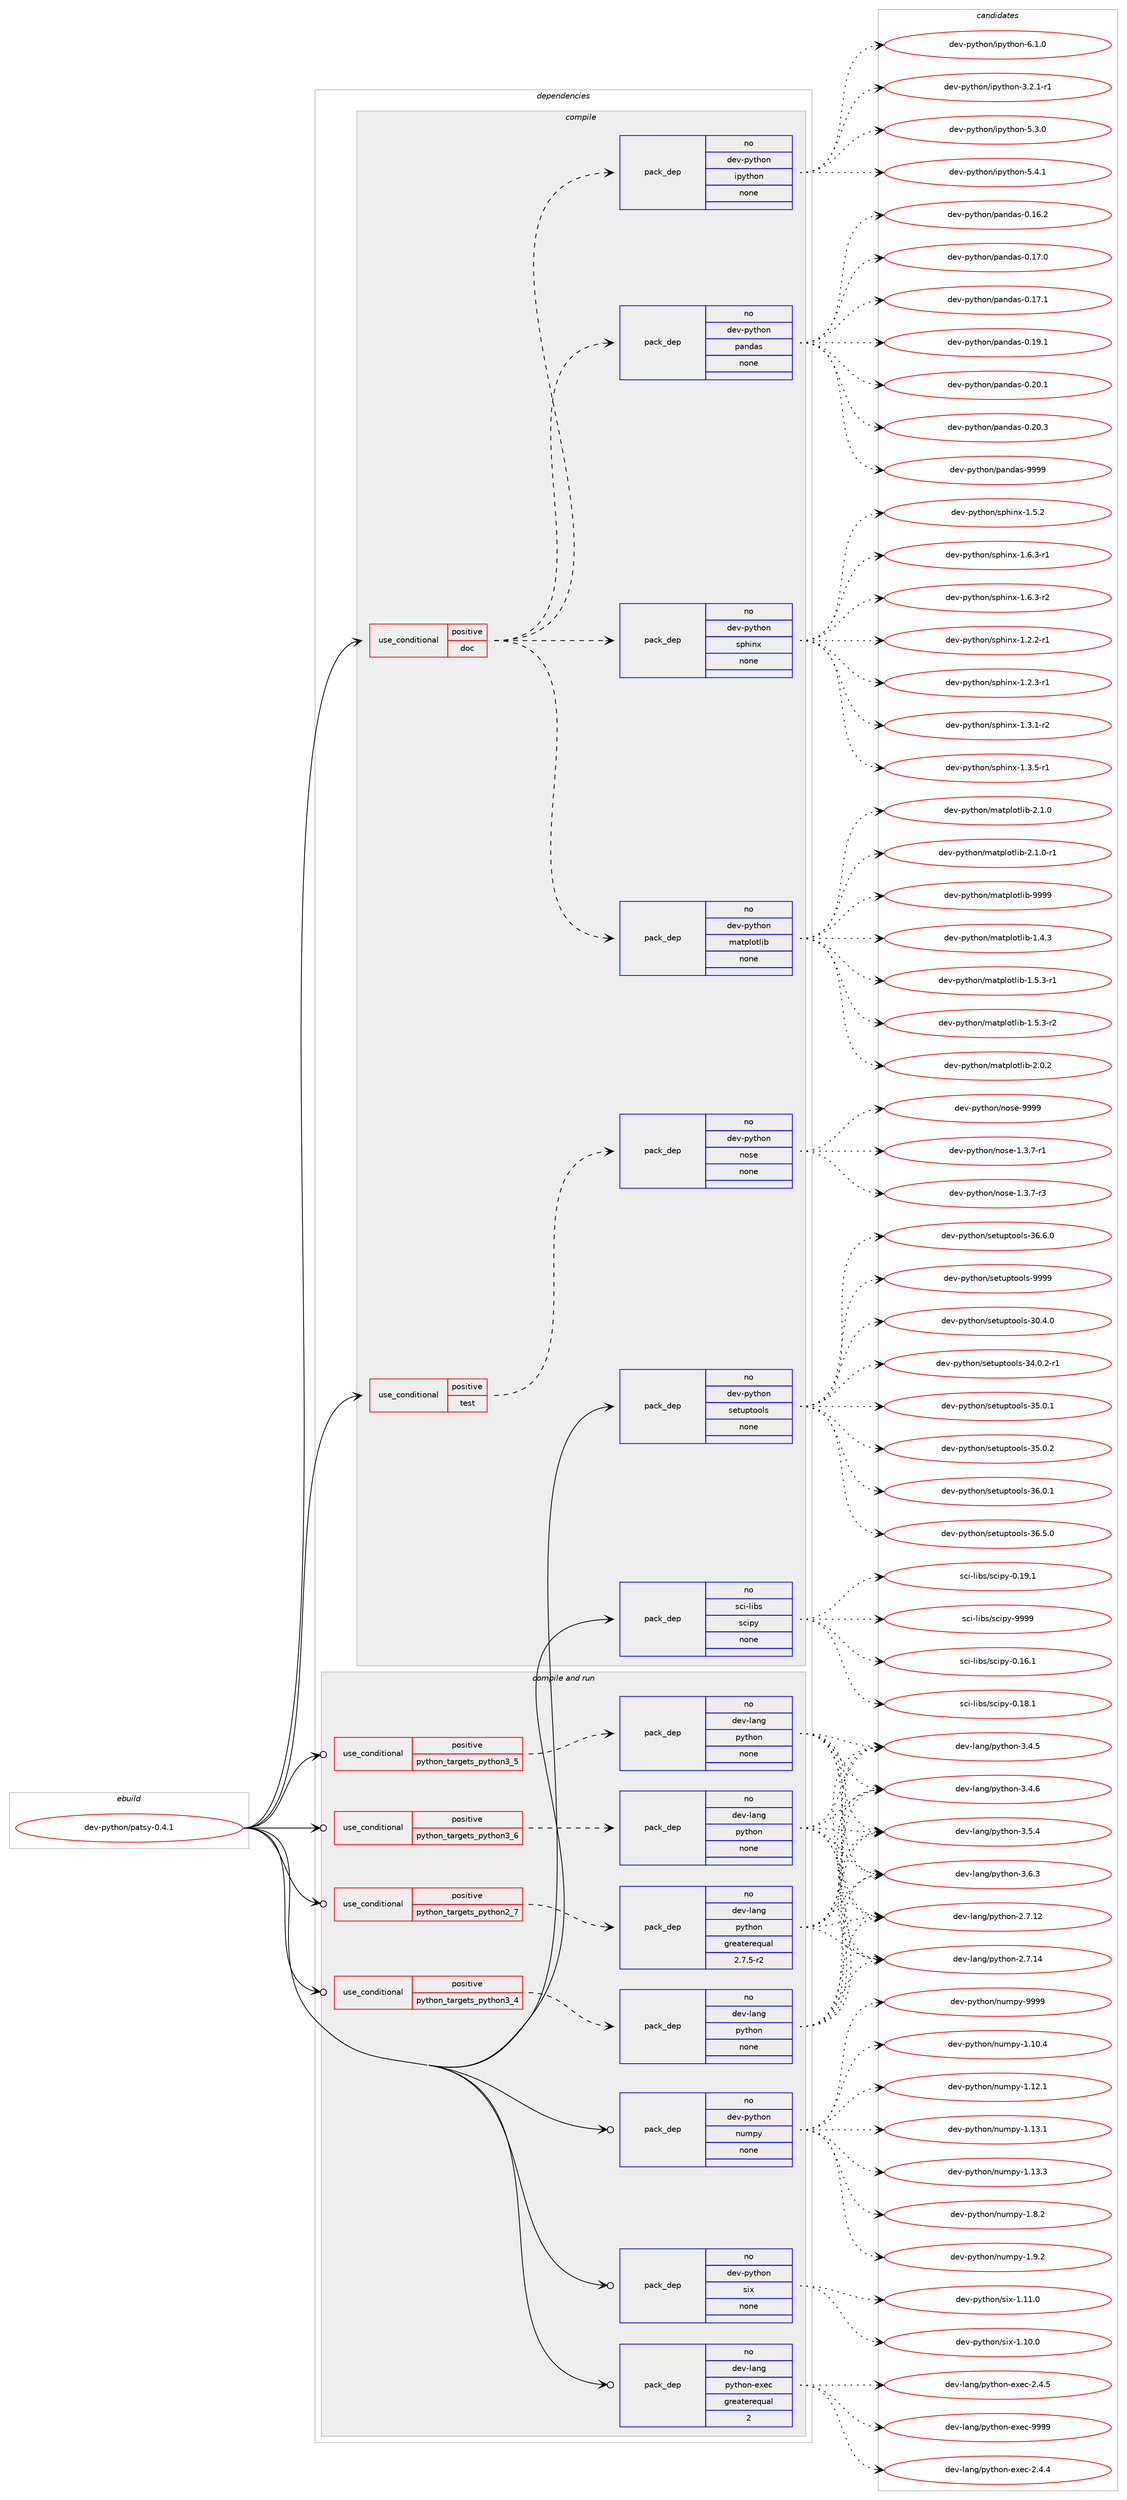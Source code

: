digraph prolog {

# *************
# Graph options
# *************

newrank=true;
concentrate=true;
compound=true;
graph [rankdir=LR,fontname=Helvetica,fontsize=10,ranksep=1.5];#, ranksep=2.5, nodesep=0.2];
edge  [arrowhead=vee];
node  [fontname=Helvetica,fontsize=10];

# **********
# The ebuild
# **********

subgraph cluster_leftcol {
color=gray;
rank=same;
label=<<i>ebuild</i>>;
id [label="dev-python/patsy-0.4.1", color=red, width=4, href="../dev-python/patsy-0.4.1.svg"];
}

# ****************
# The dependencies
# ****************

subgraph cluster_midcol {
color=gray;
label=<<i>dependencies</i>>;
subgraph cluster_compile {
fillcolor="#eeeeee";
style=filled;
label=<<i>compile</i>>;
subgraph cond37090 {
dependency172633 [label=<<TABLE BORDER="0" CELLBORDER="1" CELLSPACING="0" CELLPADDING="4"><TR><TD ROWSPAN="3" CELLPADDING="10">use_conditional</TD></TR><TR><TD>positive</TD></TR><TR><TD>doc</TD></TR></TABLE>>, shape=none, color=red];
subgraph pack131636 {
dependency172634 [label=<<TABLE BORDER="0" CELLBORDER="1" CELLSPACING="0" CELLPADDING="4" WIDTH="220"><TR><TD ROWSPAN="6" CELLPADDING="30">pack_dep</TD></TR><TR><TD WIDTH="110">no</TD></TR><TR><TD>dev-python</TD></TR><TR><TD>ipython</TD></TR><TR><TD>none</TD></TR><TR><TD></TD></TR></TABLE>>, shape=none, color=blue];
}
dependency172633:e -> dependency172634:w [weight=20,style="dashed",arrowhead="vee"];
subgraph pack131637 {
dependency172635 [label=<<TABLE BORDER="0" CELLBORDER="1" CELLSPACING="0" CELLPADDING="4" WIDTH="220"><TR><TD ROWSPAN="6" CELLPADDING="30">pack_dep</TD></TR><TR><TD WIDTH="110">no</TD></TR><TR><TD>dev-python</TD></TR><TR><TD>matplotlib</TD></TR><TR><TD>none</TD></TR><TR><TD></TD></TR></TABLE>>, shape=none, color=blue];
}
dependency172633:e -> dependency172635:w [weight=20,style="dashed",arrowhead="vee"];
subgraph pack131638 {
dependency172636 [label=<<TABLE BORDER="0" CELLBORDER="1" CELLSPACING="0" CELLPADDING="4" WIDTH="220"><TR><TD ROWSPAN="6" CELLPADDING="30">pack_dep</TD></TR><TR><TD WIDTH="110">no</TD></TR><TR><TD>dev-python</TD></TR><TR><TD>sphinx</TD></TR><TR><TD>none</TD></TR><TR><TD></TD></TR></TABLE>>, shape=none, color=blue];
}
dependency172633:e -> dependency172636:w [weight=20,style="dashed",arrowhead="vee"];
subgraph pack131639 {
dependency172637 [label=<<TABLE BORDER="0" CELLBORDER="1" CELLSPACING="0" CELLPADDING="4" WIDTH="220"><TR><TD ROWSPAN="6" CELLPADDING="30">pack_dep</TD></TR><TR><TD WIDTH="110">no</TD></TR><TR><TD>dev-python</TD></TR><TR><TD>pandas</TD></TR><TR><TD>none</TD></TR><TR><TD></TD></TR></TABLE>>, shape=none, color=blue];
}
dependency172633:e -> dependency172637:w [weight=20,style="dashed",arrowhead="vee"];
}
id:e -> dependency172633:w [weight=20,style="solid",arrowhead="vee"];
subgraph cond37091 {
dependency172638 [label=<<TABLE BORDER="0" CELLBORDER="1" CELLSPACING="0" CELLPADDING="4"><TR><TD ROWSPAN="3" CELLPADDING="10">use_conditional</TD></TR><TR><TD>positive</TD></TR><TR><TD>test</TD></TR></TABLE>>, shape=none, color=red];
subgraph pack131640 {
dependency172639 [label=<<TABLE BORDER="0" CELLBORDER="1" CELLSPACING="0" CELLPADDING="4" WIDTH="220"><TR><TD ROWSPAN="6" CELLPADDING="30">pack_dep</TD></TR><TR><TD WIDTH="110">no</TD></TR><TR><TD>dev-python</TD></TR><TR><TD>nose</TD></TR><TR><TD>none</TD></TR><TR><TD></TD></TR></TABLE>>, shape=none, color=blue];
}
dependency172638:e -> dependency172639:w [weight=20,style="dashed",arrowhead="vee"];
}
id:e -> dependency172638:w [weight=20,style="solid",arrowhead="vee"];
subgraph pack131641 {
dependency172640 [label=<<TABLE BORDER="0" CELLBORDER="1" CELLSPACING="0" CELLPADDING="4" WIDTH="220"><TR><TD ROWSPAN="6" CELLPADDING="30">pack_dep</TD></TR><TR><TD WIDTH="110">no</TD></TR><TR><TD>dev-python</TD></TR><TR><TD>setuptools</TD></TR><TR><TD>none</TD></TR><TR><TD></TD></TR></TABLE>>, shape=none, color=blue];
}
id:e -> dependency172640:w [weight=20,style="solid",arrowhead="vee"];
subgraph pack131642 {
dependency172641 [label=<<TABLE BORDER="0" CELLBORDER="1" CELLSPACING="0" CELLPADDING="4" WIDTH="220"><TR><TD ROWSPAN="6" CELLPADDING="30">pack_dep</TD></TR><TR><TD WIDTH="110">no</TD></TR><TR><TD>sci-libs</TD></TR><TR><TD>scipy</TD></TR><TR><TD>none</TD></TR><TR><TD></TD></TR></TABLE>>, shape=none, color=blue];
}
id:e -> dependency172641:w [weight=20,style="solid",arrowhead="vee"];
}
subgraph cluster_compileandrun {
fillcolor="#eeeeee";
style=filled;
label=<<i>compile and run</i>>;
subgraph cond37092 {
dependency172642 [label=<<TABLE BORDER="0" CELLBORDER="1" CELLSPACING="0" CELLPADDING="4"><TR><TD ROWSPAN="3" CELLPADDING="10">use_conditional</TD></TR><TR><TD>positive</TD></TR><TR><TD>python_targets_python2_7</TD></TR></TABLE>>, shape=none, color=red];
subgraph pack131643 {
dependency172643 [label=<<TABLE BORDER="0" CELLBORDER="1" CELLSPACING="0" CELLPADDING="4" WIDTH="220"><TR><TD ROWSPAN="6" CELLPADDING="30">pack_dep</TD></TR><TR><TD WIDTH="110">no</TD></TR><TR><TD>dev-lang</TD></TR><TR><TD>python</TD></TR><TR><TD>greaterequal</TD></TR><TR><TD>2.7.5-r2</TD></TR></TABLE>>, shape=none, color=blue];
}
dependency172642:e -> dependency172643:w [weight=20,style="dashed",arrowhead="vee"];
}
id:e -> dependency172642:w [weight=20,style="solid",arrowhead="odotvee"];
subgraph cond37093 {
dependency172644 [label=<<TABLE BORDER="0" CELLBORDER="1" CELLSPACING="0" CELLPADDING="4"><TR><TD ROWSPAN="3" CELLPADDING="10">use_conditional</TD></TR><TR><TD>positive</TD></TR><TR><TD>python_targets_python3_4</TD></TR></TABLE>>, shape=none, color=red];
subgraph pack131644 {
dependency172645 [label=<<TABLE BORDER="0" CELLBORDER="1" CELLSPACING="0" CELLPADDING="4" WIDTH="220"><TR><TD ROWSPAN="6" CELLPADDING="30">pack_dep</TD></TR><TR><TD WIDTH="110">no</TD></TR><TR><TD>dev-lang</TD></TR><TR><TD>python</TD></TR><TR><TD>none</TD></TR><TR><TD></TD></TR></TABLE>>, shape=none, color=blue];
}
dependency172644:e -> dependency172645:w [weight=20,style="dashed",arrowhead="vee"];
}
id:e -> dependency172644:w [weight=20,style="solid",arrowhead="odotvee"];
subgraph cond37094 {
dependency172646 [label=<<TABLE BORDER="0" CELLBORDER="1" CELLSPACING="0" CELLPADDING="4"><TR><TD ROWSPAN="3" CELLPADDING="10">use_conditional</TD></TR><TR><TD>positive</TD></TR><TR><TD>python_targets_python3_5</TD></TR></TABLE>>, shape=none, color=red];
subgraph pack131645 {
dependency172647 [label=<<TABLE BORDER="0" CELLBORDER="1" CELLSPACING="0" CELLPADDING="4" WIDTH="220"><TR><TD ROWSPAN="6" CELLPADDING="30">pack_dep</TD></TR><TR><TD WIDTH="110">no</TD></TR><TR><TD>dev-lang</TD></TR><TR><TD>python</TD></TR><TR><TD>none</TD></TR><TR><TD></TD></TR></TABLE>>, shape=none, color=blue];
}
dependency172646:e -> dependency172647:w [weight=20,style="dashed",arrowhead="vee"];
}
id:e -> dependency172646:w [weight=20,style="solid",arrowhead="odotvee"];
subgraph cond37095 {
dependency172648 [label=<<TABLE BORDER="0" CELLBORDER="1" CELLSPACING="0" CELLPADDING="4"><TR><TD ROWSPAN="3" CELLPADDING="10">use_conditional</TD></TR><TR><TD>positive</TD></TR><TR><TD>python_targets_python3_6</TD></TR></TABLE>>, shape=none, color=red];
subgraph pack131646 {
dependency172649 [label=<<TABLE BORDER="0" CELLBORDER="1" CELLSPACING="0" CELLPADDING="4" WIDTH="220"><TR><TD ROWSPAN="6" CELLPADDING="30">pack_dep</TD></TR><TR><TD WIDTH="110">no</TD></TR><TR><TD>dev-lang</TD></TR><TR><TD>python</TD></TR><TR><TD>none</TD></TR><TR><TD></TD></TR></TABLE>>, shape=none, color=blue];
}
dependency172648:e -> dependency172649:w [weight=20,style="dashed",arrowhead="vee"];
}
id:e -> dependency172648:w [weight=20,style="solid",arrowhead="odotvee"];
subgraph pack131647 {
dependency172650 [label=<<TABLE BORDER="0" CELLBORDER="1" CELLSPACING="0" CELLPADDING="4" WIDTH="220"><TR><TD ROWSPAN="6" CELLPADDING="30">pack_dep</TD></TR><TR><TD WIDTH="110">no</TD></TR><TR><TD>dev-lang</TD></TR><TR><TD>python-exec</TD></TR><TR><TD>greaterequal</TD></TR><TR><TD>2</TD></TR></TABLE>>, shape=none, color=blue];
}
id:e -> dependency172650:w [weight=20,style="solid",arrowhead="odotvee"];
subgraph pack131648 {
dependency172651 [label=<<TABLE BORDER="0" CELLBORDER="1" CELLSPACING="0" CELLPADDING="4" WIDTH="220"><TR><TD ROWSPAN="6" CELLPADDING="30">pack_dep</TD></TR><TR><TD WIDTH="110">no</TD></TR><TR><TD>dev-python</TD></TR><TR><TD>numpy</TD></TR><TR><TD>none</TD></TR><TR><TD></TD></TR></TABLE>>, shape=none, color=blue];
}
id:e -> dependency172651:w [weight=20,style="solid",arrowhead="odotvee"];
subgraph pack131649 {
dependency172652 [label=<<TABLE BORDER="0" CELLBORDER="1" CELLSPACING="0" CELLPADDING="4" WIDTH="220"><TR><TD ROWSPAN="6" CELLPADDING="30">pack_dep</TD></TR><TR><TD WIDTH="110">no</TD></TR><TR><TD>dev-python</TD></TR><TR><TD>six</TD></TR><TR><TD>none</TD></TR><TR><TD></TD></TR></TABLE>>, shape=none, color=blue];
}
id:e -> dependency172652:w [weight=20,style="solid",arrowhead="odotvee"];
}
subgraph cluster_run {
fillcolor="#eeeeee";
style=filled;
label=<<i>run</i>>;
}
}

# **************
# The candidates
# **************

subgraph cluster_choices {
rank=same;
color=gray;
label=<<i>candidates</i>>;

subgraph choice131636 {
color=black;
nodesep=1;
choice10010111845112121116104111110471051121211161041111104551465046494511449 [label="dev-python/ipython-3.2.1-r1", color=red, width=4,href="../dev-python/ipython-3.2.1-r1.svg"];
choice1001011184511212111610411111047105112121116104111110455346514648 [label="dev-python/ipython-5.3.0", color=red, width=4,href="../dev-python/ipython-5.3.0.svg"];
choice1001011184511212111610411111047105112121116104111110455346524649 [label="dev-python/ipython-5.4.1", color=red, width=4,href="../dev-python/ipython-5.4.1.svg"];
choice1001011184511212111610411111047105112121116104111110455446494648 [label="dev-python/ipython-6.1.0", color=red, width=4,href="../dev-python/ipython-6.1.0.svg"];
dependency172634:e -> choice10010111845112121116104111110471051121211161041111104551465046494511449:w [style=dotted,weight="100"];
dependency172634:e -> choice1001011184511212111610411111047105112121116104111110455346514648:w [style=dotted,weight="100"];
dependency172634:e -> choice1001011184511212111610411111047105112121116104111110455346524649:w [style=dotted,weight="100"];
dependency172634:e -> choice1001011184511212111610411111047105112121116104111110455446494648:w [style=dotted,weight="100"];
}
subgraph choice131637 {
color=black;
nodesep=1;
choice10010111845112121116104111110471099711611210811111610810598454946524651 [label="dev-python/matplotlib-1.4.3", color=red, width=4,href="../dev-python/matplotlib-1.4.3.svg"];
choice100101118451121211161041111104710997116112108111116108105984549465346514511449 [label="dev-python/matplotlib-1.5.3-r1", color=red, width=4,href="../dev-python/matplotlib-1.5.3-r1.svg"];
choice100101118451121211161041111104710997116112108111116108105984549465346514511450 [label="dev-python/matplotlib-1.5.3-r2", color=red, width=4,href="../dev-python/matplotlib-1.5.3-r2.svg"];
choice10010111845112121116104111110471099711611210811111610810598455046484650 [label="dev-python/matplotlib-2.0.2", color=red, width=4,href="../dev-python/matplotlib-2.0.2.svg"];
choice10010111845112121116104111110471099711611210811111610810598455046494648 [label="dev-python/matplotlib-2.1.0", color=red, width=4,href="../dev-python/matplotlib-2.1.0.svg"];
choice100101118451121211161041111104710997116112108111116108105984550464946484511449 [label="dev-python/matplotlib-2.1.0-r1", color=red, width=4,href="../dev-python/matplotlib-2.1.0-r1.svg"];
choice100101118451121211161041111104710997116112108111116108105984557575757 [label="dev-python/matplotlib-9999", color=red, width=4,href="../dev-python/matplotlib-9999.svg"];
dependency172635:e -> choice10010111845112121116104111110471099711611210811111610810598454946524651:w [style=dotted,weight="100"];
dependency172635:e -> choice100101118451121211161041111104710997116112108111116108105984549465346514511449:w [style=dotted,weight="100"];
dependency172635:e -> choice100101118451121211161041111104710997116112108111116108105984549465346514511450:w [style=dotted,weight="100"];
dependency172635:e -> choice10010111845112121116104111110471099711611210811111610810598455046484650:w [style=dotted,weight="100"];
dependency172635:e -> choice10010111845112121116104111110471099711611210811111610810598455046494648:w [style=dotted,weight="100"];
dependency172635:e -> choice100101118451121211161041111104710997116112108111116108105984550464946484511449:w [style=dotted,weight="100"];
dependency172635:e -> choice100101118451121211161041111104710997116112108111116108105984557575757:w [style=dotted,weight="100"];
}
subgraph choice131638 {
color=black;
nodesep=1;
choice10010111845112121116104111110471151121041051101204549465046504511449 [label="dev-python/sphinx-1.2.2-r1", color=red, width=4,href="../dev-python/sphinx-1.2.2-r1.svg"];
choice10010111845112121116104111110471151121041051101204549465046514511449 [label="dev-python/sphinx-1.2.3-r1", color=red, width=4,href="../dev-python/sphinx-1.2.3-r1.svg"];
choice10010111845112121116104111110471151121041051101204549465146494511450 [label="dev-python/sphinx-1.3.1-r2", color=red, width=4,href="../dev-python/sphinx-1.3.1-r2.svg"];
choice10010111845112121116104111110471151121041051101204549465146534511449 [label="dev-python/sphinx-1.3.5-r1", color=red, width=4,href="../dev-python/sphinx-1.3.5-r1.svg"];
choice1001011184511212111610411111047115112104105110120454946534650 [label="dev-python/sphinx-1.5.2", color=red, width=4,href="../dev-python/sphinx-1.5.2.svg"];
choice10010111845112121116104111110471151121041051101204549465446514511449 [label="dev-python/sphinx-1.6.3-r1", color=red, width=4,href="../dev-python/sphinx-1.6.3-r1.svg"];
choice10010111845112121116104111110471151121041051101204549465446514511450 [label="dev-python/sphinx-1.6.3-r2", color=red, width=4,href="../dev-python/sphinx-1.6.3-r2.svg"];
dependency172636:e -> choice10010111845112121116104111110471151121041051101204549465046504511449:w [style=dotted,weight="100"];
dependency172636:e -> choice10010111845112121116104111110471151121041051101204549465046514511449:w [style=dotted,weight="100"];
dependency172636:e -> choice10010111845112121116104111110471151121041051101204549465146494511450:w [style=dotted,weight="100"];
dependency172636:e -> choice10010111845112121116104111110471151121041051101204549465146534511449:w [style=dotted,weight="100"];
dependency172636:e -> choice1001011184511212111610411111047115112104105110120454946534650:w [style=dotted,weight="100"];
dependency172636:e -> choice10010111845112121116104111110471151121041051101204549465446514511449:w [style=dotted,weight="100"];
dependency172636:e -> choice10010111845112121116104111110471151121041051101204549465446514511450:w [style=dotted,weight="100"];
}
subgraph choice131639 {
color=black;
nodesep=1;
choice1001011184511212111610411111047112971101009711545484649544650 [label="dev-python/pandas-0.16.2", color=red, width=4,href="../dev-python/pandas-0.16.2.svg"];
choice1001011184511212111610411111047112971101009711545484649554648 [label="dev-python/pandas-0.17.0", color=red, width=4,href="../dev-python/pandas-0.17.0.svg"];
choice1001011184511212111610411111047112971101009711545484649554649 [label="dev-python/pandas-0.17.1", color=red, width=4,href="../dev-python/pandas-0.17.1.svg"];
choice1001011184511212111610411111047112971101009711545484649574649 [label="dev-python/pandas-0.19.1", color=red, width=4,href="../dev-python/pandas-0.19.1.svg"];
choice1001011184511212111610411111047112971101009711545484650484649 [label="dev-python/pandas-0.20.1", color=red, width=4,href="../dev-python/pandas-0.20.1.svg"];
choice1001011184511212111610411111047112971101009711545484650484651 [label="dev-python/pandas-0.20.3", color=red, width=4,href="../dev-python/pandas-0.20.3.svg"];
choice100101118451121211161041111104711297110100971154557575757 [label="dev-python/pandas-9999", color=red, width=4,href="../dev-python/pandas-9999.svg"];
dependency172637:e -> choice1001011184511212111610411111047112971101009711545484649544650:w [style=dotted,weight="100"];
dependency172637:e -> choice1001011184511212111610411111047112971101009711545484649554648:w [style=dotted,weight="100"];
dependency172637:e -> choice1001011184511212111610411111047112971101009711545484649554649:w [style=dotted,weight="100"];
dependency172637:e -> choice1001011184511212111610411111047112971101009711545484649574649:w [style=dotted,weight="100"];
dependency172637:e -> choice1001011184511212111610411111047112971101009711545484650484649:w [style=dotted,weight="100"];
dependency172637:e -> choice1001011184511212111610411111047112971101009711545484650484651:w [style=dotted,weight="100"];
dependency172637:e -> choice100101118451121211161041111104711297110100971154557575757:w [style=dotted,weight="100"];
}
subgraph choice131640 {
color=black;
nodesep=1;
choice10010111845112121116104111110471101111151014549465146554511449 [label="dev-python/nose-1.3.7-r1", color=red, width=4,href="../dev-python/nose-1.3.7-r1.svg"];
choice10010111845112121116104111110471101111151014549465146554511451 [label="dev-python/nose-1.3.7-r3", color=red, width=4,href="../dev-python/nose-1.3.7-r3.svg"];
choice10010111845112121116104111110471101111151014557575757 [label="dev-python/nose-9999", color=red, width=4,href="../dev-python/nose-9999.svg"];
dependency172639:e -> choice10010111845112121116104111110471101111151014549465146554511449:w [style=dotted,weight="100"];
dependency172639:e -> choice10010111845112121116104111110471101111151014549465146554511451:w [style=dotted,weight="100"];
dependency172639:e -> choice10010111845112121116104111110471101111151014557575757:w [style=dotted,weight="100"];
}
subgraph choice131641 {
color=black;
nodesep=1;
choice100101118451121211161041111104711510111611711211611111110811545514846524648 [label="dev-python/setuptools-30.4.0", color=red, width=4,href="../dev-python/setuptools-30.4.0.svg"];
choice1001011184511212111610411111047115101116117112116111111108115455152464846504511449 [label="dev-python/setuptools-34.0.2-r1", color=red, width=4,href="../dev-python/setuptools-34.0.2-r1.svg"];
choice100101118451121211161041111104711510111611711211611111110811545515346484649 [label="dev-python/setuptools-35.0.1", color=red, width=4,href="../dev-python/setuptools-35.0.1.svg"];
choice100101118451121211161041111104711510111611711211611111110811545515346484650 [label="dev-python/setuptools-35.0.2", color=red, width=4,href="../dev-python/setuptools-35.0.2.svg"];
choice100101118451121211161041111104711510111611711211611111110811545515446484649 [label="dev-python/setuptools-36.0.1", color=red, width=4,href="../dev-python/setuptools-36.0.1.svg"];
choice100101118451121211161041111104711510111611711211611111110811545515446534648 [label="dev-python/setuptools-36.5.0", color=red, width=4,href="../dev-python/setuptools-36.5.0.svg"];
choice100101118451121211161041111104711510111611711211611111110811545515446544648 [label="dev-python/setuptools-36.6.0", color=red, width=4,href="../dev-python/setuptools-36.6.0.svg"];
choice10010111845112121116104111110471151011161171121161111111081154557575757 [label="dev-python/setuptools-9999", color=red, width=4,href="../dev-python/setuptools-9999.svg"];
dependency172640:e -> choice100101118451121211161041111104711510111611711211611111110811545514846524648:w [style=dotted,weight="100"];
dependency172640:e -> choice1001011184511212111610411111047115101116117112116111111108115455152464846504511449:w [style=dotted,weight="100"];
dependency172640:e -> choice100101118451121211161041111104711510111611711211611111110811545515346484649:w [style=dotted,weight="100"];
dependency172640:e -> choice100101118451121211161041111104711510111611711211611111110811545515346484650:w [style=dotted,weight="100"];
dependency172640:e -> choice100101118451121211161041111104711510111611711211611111110811545515446484649:w [style=dotted,weight="100"];
dependency172640:e -> choice100101118451121211161041111104711510111611711211611111110811545515446534648:w [style=dotted,weight="100"];
dependency172640:e -> choice100101118451121211161041111104711510111611711211611111110811545515446544648:w [style=dotted,weight="100"];
dependency172640:e -> choice10010111845112121116104111110471151011161171121161111111081154557575757:w [style=dotted,weight="100"];
}
subgraph choice131642 {
color=black;
nodesep=1;
choice115991054510810598115471159910511212145484649544649 [label="sci-libs/scipy-0.16.1", color=red, width=4,href="../sci-libs/scipy-0.16.1.svg"];
choice115991054510810598115471159910511212145484649564649 [label="sci-libs/scipy-0.18.1", color=red, width=4,href="../sci-libs/scipy-0.18.1.svg"];
choice115991054510810598115471159910511212145484649574649 [label="sci-libs/scipy-0.19.1", color=red, width=4,href="../sci-libs/scipy-0.19.1.svg"];
choice11599105451081059811547115991051121214557575757 [label="sci-libs/scipy-9999", color=red, width=4,href="../sci-libs/scipy-9999.svg"];
dependency172641:e -> choice115991054510810598115471159910511212145484649544649:w [style=dotted,weight="100"];
dependency172641:e -> choice115991054510810598115471159910511212145484649564649:w [style=dotted,weight="100"];
dependency172641:e -> choice115991054510810598115471159910511212145484649574649:w [style=dotted,weight="100"];
dependency172641:e -> choice11599105451081059811547115991051121214557575757:w [style=dotted,weight="100"];
}
subgraph choice131643 {
color=black;
nodesep=1;
choice10010111845108971101034711212111610411111045504655464950 [label="dev-lang/python-2.7.12", color=red, width=4,href="../dev-lang/python-2.7.12.svg"];
choice10010111845108971101034711212111610411111045504655464952 [label="dev-lang/python-2.7.14", color=red, width=4,href="../dev-lang/python-2.7.14.svg"];
choice100101118451089711010347112121116104111110455146524653 [label="dev-lang/python-3.4.5", color=red, width=4,href="../dev-lang/python-3.4.5.svg"];
choice100101118451089711010347112121116104111110455146524654 [label="dev-lang/python-3.4.6", color=red, width=4,href="../dev-lang/python-3.4.6.svg"];
choice100101118451089711010347112121116104111110455146534652 [label="dev-lang/python-3.5.4", color=red, width=4,href="../dev-lang/python-3.5.4.svg"];
choice100101118451089711010347112121116104111110455146544651 [label="dev-lang/python-3.6.3", color=red, width=4,href="../dev-lang/python-3.6.3.svg"];
dependency172643:e -> choice10010111845108971101034711212111610411111045504655464950:w [style=dotted,weight="100"];
dependency172643:e -> choice10010111845108971101034711212111610411111045504655464952:w [style=dotted,weight="100"];
dependency172643:e -> choice100101118451089711010347112121116104111110455146524653:w [style=dotted,weight="100"];
dependency172643:e -> choice100101118451089711010347112121116104111110455146524654:w [style=dotted,weight="100"];
dependency172643:e -> choice100101118451089711010347112121116104111110455146534652:w [style=dotted,weight="100"];
dependency172643:e -> choice100101118451089711010347112121116104111110455146544651:w [style=dotted,weight="100"];
}
subgraph choice131644 {
color=black;
nodesep=1;
choice10010111845108971101034711212111610411111045504655464950 [label="dev-lang/python-2.7.12", color=red, width=4,href="../dev-lang/python-2.7.12.svg"];
choice10010111845108971101034711212111610411111045504655464952 [label="dev-lang/python-2.7.14", color=red, width=4,href="../dev-lang/python-2.7.14.svg"];
choice100101118451089711010347112121116104111110455146524653 [label="dev-lang/python-3.4.5", color=red, width=4,href="../dev-lang/python-3.4.5.svg"];
choice100101118451089711010347112121116104111110455146524654 [label="dev-lang/python-3.4.6", color=red, width=4,href="../dev-lang/python-3.4.6.svg"];
choice100101118451089711010347112121116104111110455146534652 [label="dev-lang/python-3.5.4", color=red, width=4,href="../dev-lang/python-3.5.4.svg"];
choice100101118451089711010347112121116104111110455146544651 [label="dev-lang/python-3.6.3", color=red, width=4,href="../dev-lang/python-3.6.3.svg"];
dependency172645:e -> choice10010111845108971101034711212111610411111045504655464950:w [style=dotted,weight="100"];
dependency172645:e -> choice10010111845108971101034711212111610411111045504655464952:w [style=dotted,weight="100"];
dependency172645:e -> choice100101118451089711010347112121116104111110455146524653:w [style=dotted,weight="100"];
dependency172645:e -> choice100101118451089711010347112121116104111110455146524654:w [style=dotted,weight="100"];
dependency172645:e -> choice100101118451089711010347112121116104111110455146534652:w [style=dotted,weight="100"];
dependency172645:e -> choice100101118451089711010347112121116104111110455146544651:w [style=dotted,weight="100"];
}
subgraph choice131645 {
color=black;
nodesep=1;
choice10010111845108971101034711212111610411111045504655464950 [label="dev-lang/python-2.7.12", color=red, width=4,href="../dev-lang/python-2.7.12.svg"];
choice10010111845108971101034711212111610411111045504655464952 [label="dev-lang/python-2.7.14", color=red, width=4,href="../dev-lang/python-2.7.14.svg"];
choice100101118451089711010347112121116104111110455146524653 [label="dev-lang/python-3.4.5", color=red, width=4,href="../dev-lang/python-3.4.5.svg"];
choice100101118451089711010347112121116104111110455146524654 [label="dev-lang/python-3.4.6", color=red, width=4,href="../dev-lang/python-3.4.6.svg"];
choice100101118451089711010347112121116104111110455146534652 [label="dev-lang/python-3.5.4", color=red, width=4,href="../dev-lang/python-3.5.4.svg"];
choice100101118451089711010347112121116104111110455146544651 [label="dev-lang/python-3.6.3", color=red, width=4,href="../dev-lang/python-3.6.3.svg"];
dependency172647:e -> choice10010111845108971101034711212111610411111045504655464950:w [style=dotted,weight="100"];
dependency172647:e -> choice10010111845108971101034711212111610411111045504655464952:w [style=dotted,weight="100"];
dependency172647:e -> choice100101118451089711010347112121116104111110455146524653:w [style=dotted,weight="100"];
dependency172647:e -> choice100101118451089711010347112121116104111110455146524654:w [style=dotted,weight="100"];
dependency172647:e -> choice100101118451089711010347112121116104111110455146534652:w [style=dotted,weight="100"];
dependency172647:e -> choice100101118451089711010347112121116104111110455146544651:w [style=dotted,weight="100"];
}
subgraph choice131646 {
color=black;
nodesep=1;
choice10010111845108971101034711212111610411111045504655464950 [label="dev-lang/python-2.7.12", color=red, width=4,href="../dev-lang/python-2.7.12.svg"];
choice10010111845108971101034711212111610411111045504655464952 [label="dev-lang/python-2.7.14", color=red, width=4,href="../dev-lang/python-2.7.14.svg"];
choice100101118451089711010347112121116104111110455146524653 [label="dev-lang/python-3.4.5", color=red, width=4,href="../dev-lang/python-3.4.5.svg"];
choice100101118451089711010347112121116104111110455146524654 [label="dev-lang/python-3.4.6", color=red, width=4,href="../dev-lang/python-3.4.6.svg"];
choice100101118451089711010347112121116104111110455146534652 [label="dev-lang/python-3.5.4", color=red, width=4,href="../dev-lang/python-3.5.4.svg"];
choice100101118451089711010347112121116104111110455146544651 [label="dev-lang/python-3.6.3", color=red, width=4,href="../dev-lang/python-3.6.3.svg"];
dependency172649:e -> choice10010111845108971101034711212111610411111045504655464950:w [style=dotted,weight="100"];
dependency172649:e -> choice10010111845108971101034711212111610411111045504655464952:w [style=dotted,weight="100"];
dependency172649:e -> choice100101118451089711010347112121116104111110455146524653:w [style=dotted,weight="100"];
dependency172649:e -> choice100101118451089711010347112121116104111110455146524654:w [style=dotted,weight="100"];
dependency172649:e -> choice100101118451089711010347112121116104111110455146534652:w [style=dotted,weight="100"];
dependency172649:e -> choice100101118451089711010347112121116104111110455146544651:w [style=dotted,weight="100"];
}
subgraph choice131647 {
color=black;
nodesep=1;
choice1001011184510897110103471121211161041111104510112010199455046524652 [label="dev-lang/python-exec-2.4.4", color=red, width=4,href="../dev-lang/python-exec-2.4.4.svg"];
choice1001011184510897110103471121211161041111104510112010199455046524653 [label="dev-lang/python-exec-2.4.5", color=red, width=4,href="../dev-lang/python-exec-2.4.5.svg"];
choice10010111845108971101034711212111610411111045101120101994557575757 [label="dev-lang/python-exec-9999", color=red, width=4,href="../dev-lang/python-exec-9999.svg"];
dependency172650:e -> choice1001011184510897110103471121211161041111104510112010199455046524652:w [style=dotted,weight="100"];
dependency172650:e -> choice1001011184510897110103471121211161041111104510112010199455046524653:w [style=dotted,weight="100"];
dependency172650:e -> choice10010111845108971101034711212111610411111045101120101994557575757:w [style=dotted,weight="100"];
}
subgraph choice131648 {
color=black;
nodesep=1;
choice100101118451121211161041111104711011710911212145494649484652 [label="dev-python/numpy-1.10.4", color=red, width=4,href="../dev-python/numpy-1.10.4.svg"];
choice100101118451121211161041111104711011710911212145494649504649 [label="dev-python/numpy-1.12.1", color=red, width=4,href="../dev-python/numpy-1.12.1.svg"];
choice100101118451121211161041111104711011710911212145494649514649 [label="dev-python/numpy-1.13.1", color=red, width=4,href="../dev-python/numpy-1.13.1.svg"];
choice100101118451121211161041111104711011710911212145494649514651 [label="dev-python/numpy-1.13.3", color=red, width=4,href="../dev-python/numpy-1.13.3.svg"];
choice1001011184511212111610411111047110117109112121454946564650 [label="dev-python/numpy-1.8.2", color=red, width=4,href="../dev-python/numpy-1.8.2.svg"];
choice1001011184511212111610411111047110117109112121454946574650 [label="dev-python/numpy-1.9.2", color=red, width=4,href="../dev-python/numpy-1.9.2.svg"];
choice10010111845112121116104111110471101171091121214557575757 [label="dev-python/numpy-9999", color=red, width=4,href="../dev-python/numpy-9999.svg"];
dependency172651:e -> choice100101118451121211161041111104711011710911212145494649484652:w [style=dotted,weight="100"];
dependency172651:e -> choice100101118451121211161041111104711011710911212145494649504649:w [style=dotted,weight="100"];
dependency172651:e -> choice100101118451121211161041111104711011710911212145494649514649:w [style=dotted,weight="100"];
dependency172651:e -> choice100101118451121211161041111104711011710911212145494649514651:w [style=dotted,weight="100"];
dependency172651:e -> choice1001011184511212111610411111047110117109112121454946564650:w [style=dotted,weight="100"];
dependency172651:e -> choice1001011184511212111610411111047110117109112121454946574650:w [style=dotted,weight="100"];
dependency172651:e -> choice10010111845112121116104111110471101171091121214557575757:w [style=dotted,weight="100"];
}
subgraph choice131649 {
color=black;
nodesep=1;
choice100101118451121211161041111104711510512045494649484648 [label="dev-python/six-1.10.0", color=red, width=4,href="../dev-python/six-1.10.0.svg"];
choice100101118451121211161041111104711510512045494649494648 [label="dev-python/six-1.11.0", color=red, width=4,href="../dev-python/six-1.11.0.svg"];
dependency172652:e -> choice100101118451121211161041111104711510512045494649484648:w [style=dotted,weight="100"];
dependency172652:e -> choice100101118451121211161041111104711510512045494649494648:w [style=dotted,weight="100"];
}
}

}
